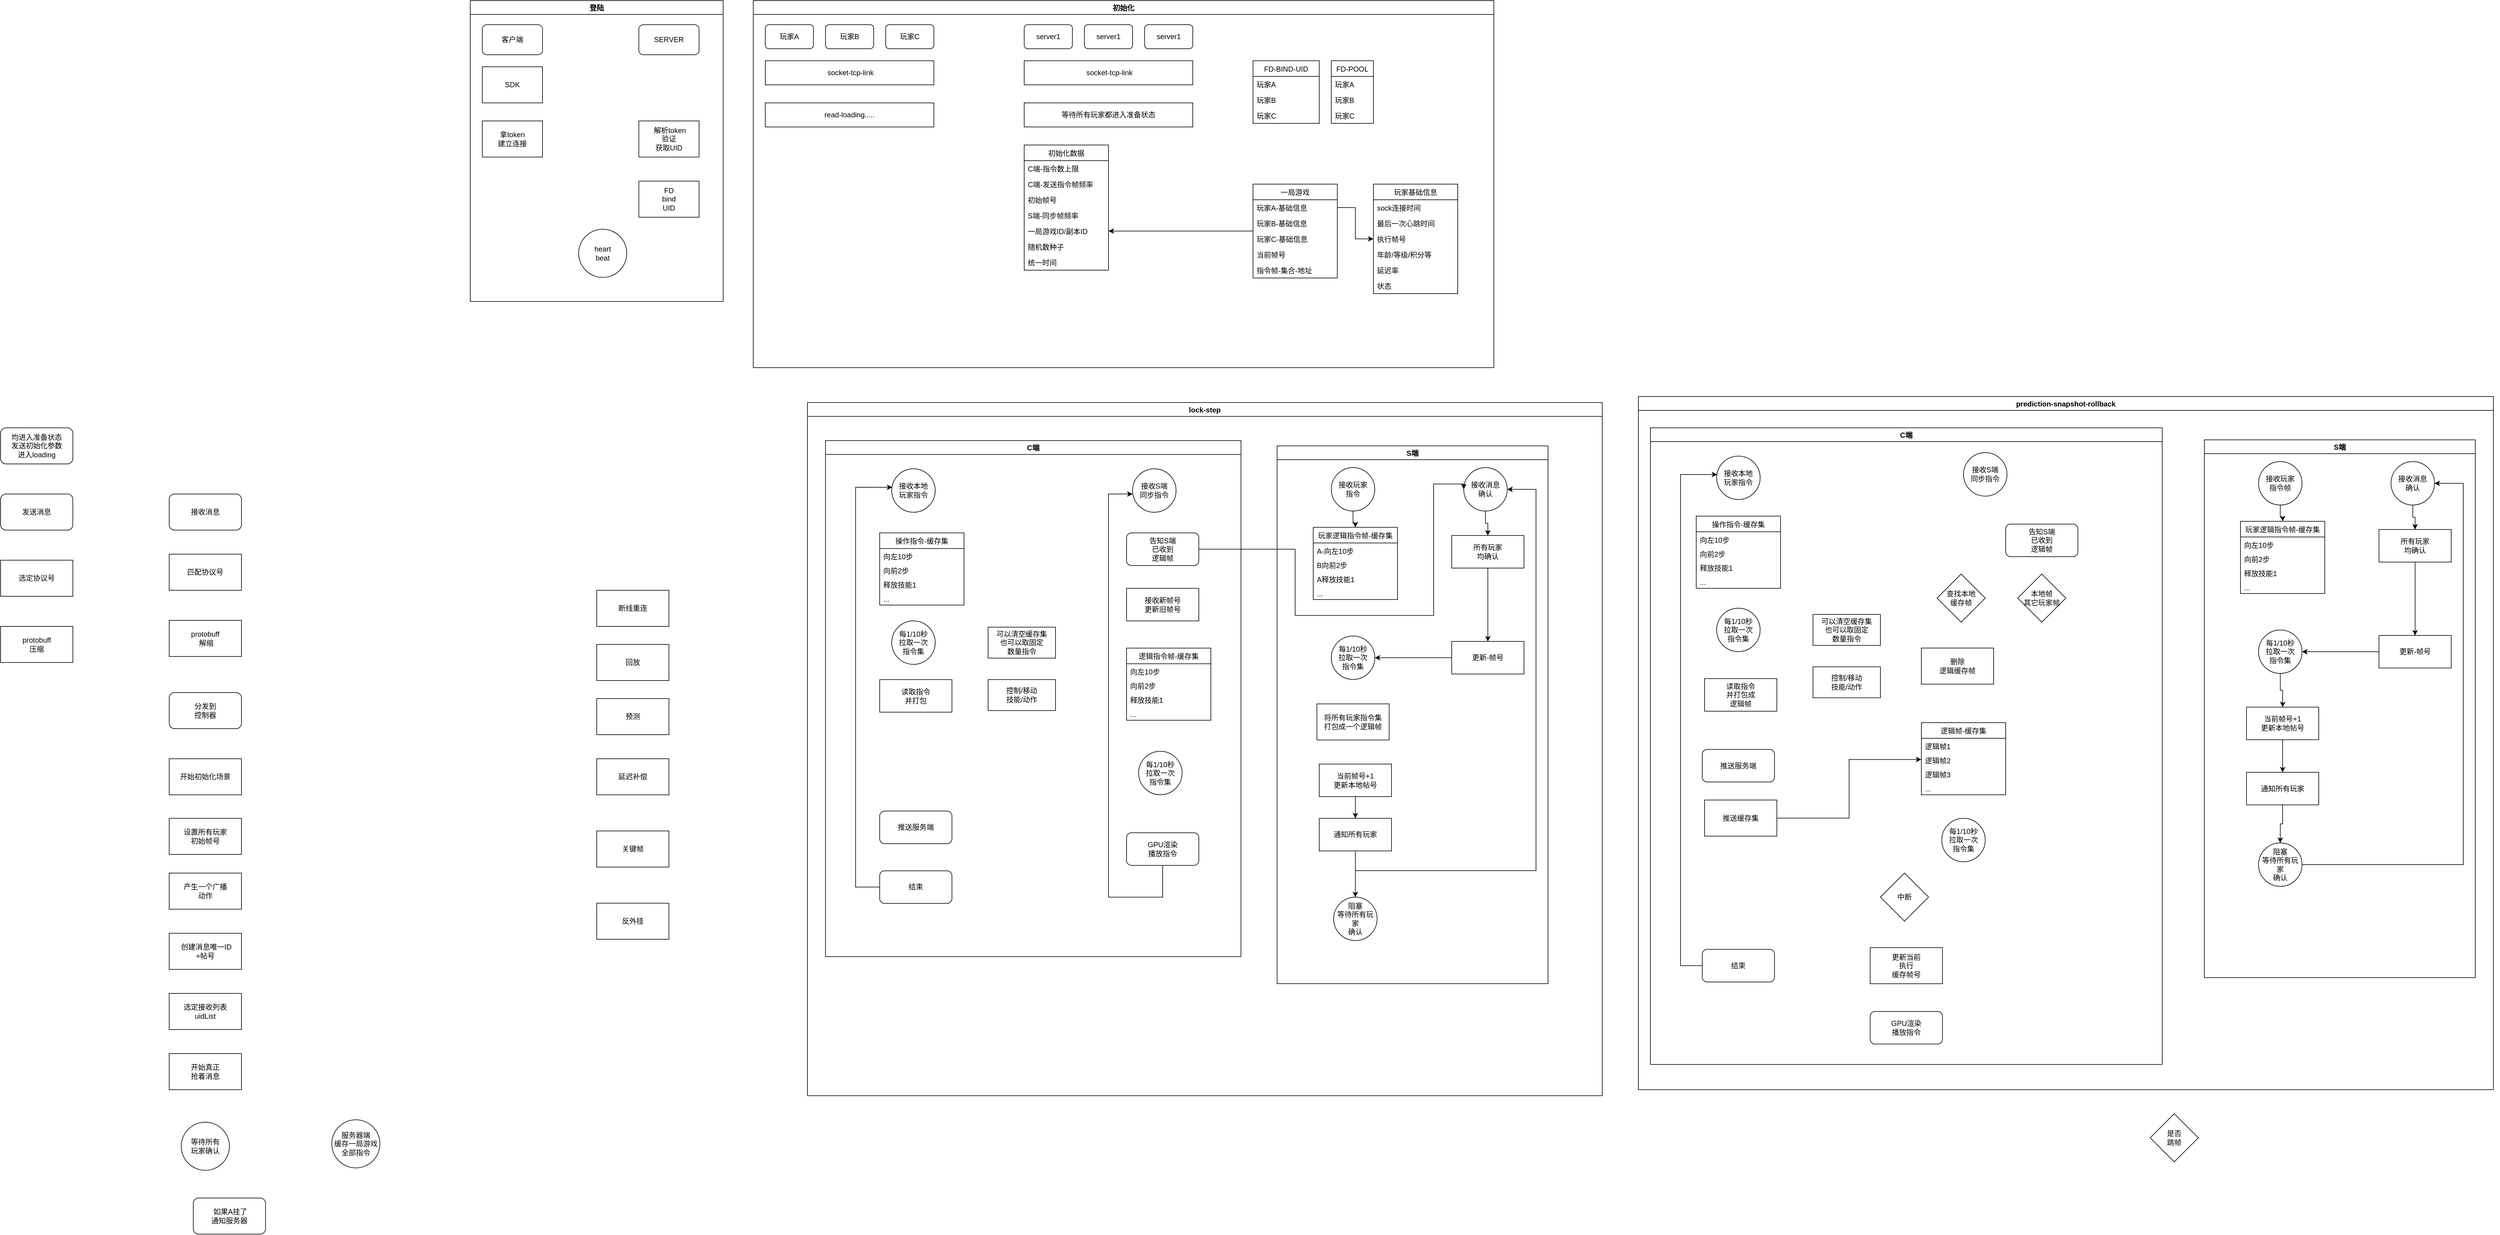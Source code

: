 <mxfile version="14.5.3" type="github">
  <diagram id="cTCjcHN-rwVxs7hEuexl" name="Page-1">
    <mxGraphModel dx="1426" dy="1873" grid="1" gridSize="10" guides="1" tooltips="1" connect="1" arrows="1" fold="1" page="1" pageScale="1" pageWidth="827" pageHeight="1169" math="0" shadow="0">
      <root>
        <mxCell id="0" />
        <mxCell id="1" parent="0" />
        <mxCell id="lB1xqUMFaD_04WnO8Ldx-7" value="发送消息" style="rounded=1;whiteSpace=wrap;html=1;" parent="1" vertex="1">
          <mxGeometry x="220" y="630" width="120" height="60" as="geometry" />
        </mxCell>
        <mxCell id="lB1xqUMFaD_04WnO8Ldx-8" value="选定协议号" style="rounded=0;whiteSpace=wrap;html=1;" parent="1" vertex="1">
          <mxGeometry x="220" y="740" width="120" height="60" as="geometry" />
        </mxCell>
        <mxCell id="lB1xqUMFaD_04WnO8Ldx-9" value="protobuff&lt;br&gt;压缩" style="rounded=0;whiteSpace=wrap;html=1;" parent="1" vertex="1">
          <mxGeometry x="220" y="850" width="120" height="60" as="geometry" />
        </mxCell>
        <mxCell id="lB1xqUMFaD_04WnO8Ldx-10" value="接收消息" style="rounded=1;whiteSpace=wrap;html=1;" parent="1" vertex="1">
          <mxGeometry x="500" y="630" width="120" height="60" as="geometry" />
        </mxCell>
        <mxCell id="lB1xqUMFaD_04WnO8Ldx-11" value="匹配协议号" style="rounded=0;whiteSpace=wrap;html=1;" parent="1" vertex="1">
          <mxGeometry x="500" y="730" width="120" height="60" as="geometry" />
        </mxCell>
        <mxCell id="lB1xqUMFaD_04WnO8Ldx-12" value="protobuff&lt;br&gt;&amp;nbsp;解缩" style="rounded=0;whiteSpace=wrap;html=1;" parent="1" vertex="1">
          <mxGeometry x="500" y="840" width="120" height="60" as="geometry" />
        </mxCell>
        <mxCell id="lB1xqUMFaD_04WnO8Ldx-13" value="分发到&lt;br&gt;控制器" style="rounded=1;whiteSpace=wrap;html=1;" parent="1" vertex="1">
          <mxGeometry x="500" y="960" width="120" height="60" as="geometry" />
        </mxCell>
        <mxCell id="lB1xqUMFaD_04WnO8Ldx-14" value="产生一个广播&lt;br&gt;动作" style="rounded=0;whiteSpace=wrap;html=1;" parent="1" vertex="1">
          <mxGeometry x="500" y="1260" width="120" height="60" as="geometry" />
        </mxCell>
        <mxCell id="lB1xqUMFaD_04WnO8Ldx-15" value="选定接收列表&lt;br&gt;uidList" style="rounded=0;whiteSpace=wrap;html=1;" parent="1" vertex="1">
          <mxGeometry x="500" y="1460" width="120" height="60" as="geometry" />
        </mxCell>
        <mxCell id="lB1xqUMFaD_04WnO8Ldx-16" value="&amp;nbsp;创建消息唯一ID&lt;br&gt;+帖号" style="rounded=0;whiteSpace=wrap;html=1;" parent="1" vertex="1">
          <mxGeometry x="500" y="1360" width="120" height="60" as="geometry" />
        </mxCell>
        <mxCell id="lB1xqUMFaD_04WnO8Ldx-17" value="断线重连" style="rounded=0;whiteSpace=wrap;html=1;" parent="1" vertex="1">
          <mxGeometry x="1210" y="790" width="120" height="60" as="geometry" />
        </mxCell>
        <mxCell id="lB1xqUMFaD_04WnO8Ldx-18" value="回放" style="rounded=0;whiteSpace=wrap;html=1;" parent="1" vertex="1">
          <mxGeometry x="1210" y="880" width="120" height="60" as="geometry" />
        </mxCell>
        <mxCell id="lB1xqUMFaD_04WnO8Ldx-19" value="预测" style="rounded=0;whiteSpace=wrap;html=1;" parent="1" vertex="1">
          <mxGeometry x="1210" y="970" width="120" height="60" as="geometry" />
        </mxCell>
        <mxCell id="lB1xqUMFaD_04WnO8Ldx-23" value="均进入准备状态&lt;br&gt;发送初始化参数&lt;br&gt;进入loading" style="rounded=1;whiteSpace=wrap;html=1;" parent="1" vertex="1">
          <mxGeometry x="220" y="520" width="120" height="60" as="geometry" />
        </mxCell>
        <mxCell id="lB1xqUMFaD_04WnO8Ldx-24" value="开始初始化场景" style="rounded=0;whiteSpace=wrap;html=1;" parent="1" vertex="1">
          <mxGeometry x="500" y="1070" width="120" height="60" as="geometry" />
        </mxCell>
        <mxCell id="lB1xqUMFaD_04WnO8Ldx-25" value="设置所有玩家&lt;br&gt;初始帧号" style="rounded=0;whiteSpace=wrap;html=1;" parent="1" vertex="1">
          <mxGeometry x="500" y="1169" width="120" height="60" as="geometry" />
        </mxCell>
        <mxCell id="lB1xqUMFaD_04WnO8Ldx-26" value="等待所有&lt;br&gt;玩家确认" style="ellipse;whiteSpace=wrap;html=1;aspect=fixed;" parent="1" vertex="1">
          <mxGeometry x="520" y="1674" width="80" height="80" as="geometry" />
        </mxCell>
        <mxCell id="lB1xqUMFaD_04WnO8Ldx-27" value="开始真正&lt;br&gt;抢着消息" style="rounded=0;whiteSpace=wrap;html=1;" parent="1" vertex="1">
          <mxGeometry x="500" y="1560" width="120" height="60" as="geometry" />
        </mxCell>
        <mxCell id="lB1xqUMFaD_04WnO8Ldx-30" value="延迟补偿" style="rounded=0;whiteSpace=wrap;html=1;" parent="1" vertex="1">
          <mxGeometry x="1210" y="1070" width="120" height="60" as="geometry" />
        </mxCell>
        <mxCell id="lB1xqUMFaD_04WnO8Ldx-40" value="&amp;nbsp;如果A挂了&lt;br&gt;通知服务器" style="rounded=1;whiteSpace=wrap;html=1;" parent="1" vertex="1">
          <mxGeometry x="540" y="1800" width="120" height="60" as="geometry" />
        </mxCell>
        <mxCell id="lB1xqUMFaD_04WnO8Ldx-41" value="服务器端&lt;br&gt;缓存一局游戏&lt;br&gt;全部指令" style="ellipse;whiteSpace=wrap;html=1;aspect=fixed;" parent="1" vertex="1">
          <mxGeometry x="770" y="1670" width="80" height="80" as="geometry" />
        </mxCell>
        <mxCell id="lB1xqUMFaD_04WnO8Ldx-42" value="关键帧" style="rounded=0;whiteSpace=wrap;html=1;" parent="1" vertex="1">
          <mxGeometry x="1210" y="1190" width="120" height="60" as="geometry" />
        </mxCell>
        <mxCell id="lB1xqUMFaD_04WnO8Ldx-43" value="反外挂" style="rounded=0;whiteSpace=wrap;html=1;" parent="1" vertex="1">
          <mxGeometry x="1210" y="1310" width="120" height="60" as="geometry" />
        </mxCell>
        <mxCell id="lB1xqUMFaD_04WnO8Ldx-98" value="初始化" style="swimlane;" parent="1" vertex="1">
          <mxGeometry x="1470" y="-190" width="1230" height="610" as="geometry" />
        </mxCell>
        <mxCell id="lB1xqUMFaD_04WnO8Ldx-79" value="玩家A" style="rounded=1;whiteSpace=wrap;html=1;" parent="lB1xqUMFaD_04WnO8Ldx-98" vertex="1">
          <mxGeometry x="20" y="40" width="80" height="40" as="geometry" />
        </mxCell>
        <mxCell id="lB1xqUMFaD_04WnO8Ldx-82" value="&amp;nbsp;socket-tcp-link" style="rounded=0;whiteSpace=wrap;html=1;" parent="lB1xqUMFaD_04WnO8Ldx-98" vertex="1">
          <mxGeometry x="20" y="100" width="280" height="40" as="geometry" />
        </mxCell>
        <mxCell id="lB1xqUMFaD_04WnO8Ldx-83" value="read-loading....." style="rounded=0;whiteSpace=wrap;html=1;" parent="lB1xqUMFaD_04WnO8Ldx-98" vertex="1">
          <mxGeometry x="20" y="170" width="280" height="40" as="geometry" />
        </mxCell>
        <mxCell id="lB1xqUMFaD_04WnO8Ldx-87" value="FD-POOL" style="swimlane;fontStyle=0;childLayout=stackLayout;horizontal=1;startSize=26;fillColor=none;horizontalStack=0;resizeParent=1;resizeParentMax=0;resizeLast=0;collapsible=1;marginBottom=0;" parent="lB1xqUMFaD_04WnO8Ldx-98" vertex="1">
          <mxGeometry x="960" y="100" width="70" height="104" as="geometry" />
        </mxCell>
        <mxCell id="lB1xqUMFaD_04WnO8Ldx-88" value="玩家A" style="text;strokeColor=none;fillColor=none;align=left;verticalAlign=top;spacingLeft=4;spacingRight=4;overflow=hidden;rotatable=0;points=[[0,0.5],[1,0.5]];portConstraint=eastwest;" parent="lB1xqUMFaD_04WnO8Ldx-87" vertex="1">
          <mxGeometry y="26" width="70" height="26" as="geometry" />
        </mxCell>
        <mxCell id="lB1xqUMFaD_04WnO8Ldx-89" value="玩家B" style="text;strokeColor=none;fillColor=none;align=left;verticalAlign=top;spacingLeft=4;spacingRight=4;overflow=hidden;rotatable=0;points=[[0,0.5],[1,0.5]];portConstraint=eastwest;" parent="lB1xqUMFaD_04WnO8Ldx-87" vertex="1">
          <mxGeometry y="52" width="70" height="26" as="geometry" />
        </mxCell>
        <mxCell id="lB1xqUMFaD_04WnO8Ldx-90" value="玩家C" style="text;strokeColor=none;fillColor=none;align=left;verticalAlign=top;spacingLeft=4;spacingRight=4;overflow=hidden;rotatable=0;points=[[0,0.5],[1,0.5]];portConstraint=eastwest;" parent="lB1xqUMFaD_04WnO8Ldx-87" vertex="1">
          <mxGeometry y="78" width="70" height="26" as="geometry" />
        </mxCell>
        <mxCell id="lB1xqUMFaD_04WnO8Ldx-92" value="初始化数据" style="swimlane;fontStyle=0;childLayout=stackLayout;horizontal=1;startSize=26;fillColor=none;horizontalStack=0;resizeParent=1;resizeParentMax=0;resizeLast=0;collapsible=1;marginBottom=0;" parent="lB1xqUMFaD_04WnO8Ldx-98" vertex="1">
          <mxGeometry x="450" y="240" width="140" height="208" as="geometry" />
        </mxCell>
        <mxCell id="lB1xqUMFaD_04WnO8Ldx-93" value="C端-指令数上限" style="text;strokeColor=none;fillColor=none;align=left;verticalAlign=top;spacingLeft=4;spacingRight=4;overflow=hidden;rotatable=0;points=[[0,0.5],[1,0.5]];portConstraint=eastwest;" parent="lB1xqUMFaD_04WnO8Ldx-92" vertex="1">
          <mxGeometry y="26" width="140" height="26" as="geometry" />
        </mxCell>
        <mxCell id="lB1xqUMFaD_04WnO8Ldx-94" value="C端-发送指令帧频率" style="text;strokeColor=none;fillColor=none;align=left;verticalAlign=top;spacingLeft=4;spacingRight=4;overflow=hidden;rotatable=0;points=[[0,0.5],[1,0.5]];portConstraint=eastwest;" parent="lB1xqUMFaD_04WnO8Ldx-92" vertex="1">
          <mxGeometry y="52" width="140" height="26" as="geometry" />
        </mxCell>
        <mxCell id="lB1xqUMFaD_04WnO8Ldx-95" value="初始帧号" style="text;strokeColor=none;fillColor=none;align=left;verticalAlign=top;spacingLeft=4;spacingRight=4;overflow=hidden;rotatable=0;points=[[0,0.5],[1,0.5]];portConstraint=eastwest;" parent="lB1xqUMFaD_04WnO8Ldx-92" vertex="1">
          <mxGeometry y="78" width="140" height="26" as="geometry" />
        </mxCell>
        <mxCell id="lB1xqUMFaD_04WnO8Ldx-97" value="S端-同步帧频率" style="text;strokeColor=none;fillColor=none;align=left;verticalAlign=top;spacingLeft=4;spacingRight=4;overflow=hidden;rotatable=0;points=[[0,0.5],[1,0.5]];portConstraint=eastwest;" parent="lB1xqUMFaD_04WnO8Ldx-92" vertex="1">
          <mxGeometry y="104" width="140" height="26" as="geometry" />
        </mxCell>
        <mxCell id="lB1xqUMFaD_04WnO8Ldx-129" value="一局游戏ID/副本ID" style="text;strokeColor=none;fillColor=none;align=left;verticalAlign=top;spacingLeft=4;spacingRight=4;overflow=hidden;rotatable=0;points=[[0,0.5],[1,0.5]];portConstraint=eastwest;" parent="lB1xqUMFaD_04WnO8Ldx-92" vertex="1">
          <mxGeometry y="130" width="140" height="26" as="geometry" />
        </mxCell>
        <mxCell id="lB1xqUMFaD_04WnO8Ldx-153" value="随机数种子" style="text;strokeColor=none;fillColor=none;align=left;verticalAlign=top;spacingLeft=4;spacingRight=4;overflow=hidden;rotatable=0;points=[[0,0.5],[1,0.5]];portConstraint=eastwest;" parent="lB1xqUMFaD_04WnO8Ldx-92" vertex="1">
          <mxGeometry y="156" width="140" height="26" as="geometry" />
        </mxCell>
        <mxCell id="lB1xqUMFaD_04WnO8Ldx-154" value="统一时间" style="text;strokeColor=none;fillColor=none;align=left;verticalAlign=top;spacingLeft=4;spacingRight=4;overflow=hidden;rotatable=0;points=[[0,0.5],[1,0.5]];portConstraint=eastwest;" parent="lB1xqUMFaD_04WnO8Ldx-92" vertex="1">
          <mxGeometry y="182" width="140" height="26" as="geometry" />
        </mxCell>
        <mxCell id="lB1xqUMFaD_04WnO8Ldx-96" value="等待所有玩家都进入准备状态" style="rounded=0;whiteSpace=wrap;html=1;" parent="lB1xqUMFaD_04WnO8Ldx-98" vertex="1">
          <mxGeometry x="450" y="170" width="280" height="40" as="geometry" />
        </mxCell>
        <mxCell id="lB1xqUMFaD_04WnO8Ldx-99" value="玩家B" style="rounded=1;whiteSpace=wrap;html=1;" parent="lB1xqUMFaD_04WnO8Ldx-98" vertex="1">
          <mxGeometry x="120" y="40" width="80" height="40" as="geometry" />
        </mxCell>
        <mxCell id="lB1xqUMFaD_04WnO8Ldx-100" value="玩家C" style="rounded=1;whiteSpace=wrap;html=1;" parent="lB1xqUMFaD_04WnO8Ldx-98" vertex="1">
          <mxGeometry x="220" y="40" width="80" height="40" as="geometry" />
        </mxCell>
        <mxCell id="lB1xqUMFaD_04WnO8Ldx-101" value="server1" style="rounded=1;whiteSpace=wrap;html=1;" parent="lB1xqUMFaD_04WnO8Ldx-98" vertex="1">
          <mxGeometry x="450" y="40" width="80" height="40" as="geometry" />
        </mxCell>
        <mxCell id="lB1xqUMFaD_04WnO8Ldx-102" value="&amp;nbsp;socket-tcp-link" style="rounded=0;whiteSpace=wrap;html=1;" parent="lB1xqUMFaD_04WnO8Ldx-98" vertex="1">
          <mxGeometry x="450" y="100" width="280" height="40" as="geometry" />
        </mxCell>
        <mxCell id="lB1xqUMFaD_04WnO8Ldx-103" value="server1" style="rounded=1;whiteSpace=wrap;html=1;" parent="lB1xqUMFaD_04WnO8Ldx-98" vertex="1">
          <mxGeometry x="550" y="40" width="80" height="40" as="geometry" />
        </mxCell>
        <mxCell id="lB1xqUMFaD_04WnO8Ldx-104" value="server1" style="rounded=1;whiteSpace=wrap;html=1;" parent="lB1xqUMFaD_04WnO8Ldx-98" vertex="1">
          <mxGeometry x="650" y="40" width="80" height="40" as="geometry" />
        </mxCell>
        <mxCell id="lB1xqUMFaD_04WnO8Ldx-136" style="edgeStyle=orthogonalEdgeStyle;rounded=0;orthogonalLoop=1;jettySize=auto;html=1;entryX=1;entryY=0.5;entryDx=0;entryDy=0;" parent="lB1xqUMFaD_04WnO8Ldx-98" source="lB1xqUMFaD_04WnO8Ldx-130" target="lB1xqUMFaD_04WnO8Ldx-129" edge="1">
          <mxGeometry relative="1" as="geometry" />
        </mxCell>
        <mxCell id="lB1xqUMFaD_04WnO8Ldx-130" value="一局游戏" style="swimlane;fontStyle=0;childLayout=stackLayout;horizontal=1;startSize=26;fillColor=none;horizontalStack=0;resizeParent=1;resizeParentMax=0;resizeLast=0;collapsible=1;marginBottom=0;" parent="lB1xqUMFaD_04WnO8Ldx-98" vertex="1">
          <mxGeometry x="830" y="305" width="140" height="156" as="geometry" />
        </mxCell>
        <mxCell id="lB1xqUMFaD_04WnO8Ldx-131" value="玩家A-基础信息" style="text;strokeColor=none;fillColor=none;align=left;verticalAlign=top;spacingLeft=4;spacingRight=4;overflow=hidden;rotatable=0;points=[[0,0.5],[1,0.5]];portConstraint=eastwest;" parent="lB1xqUMFaD_04WnO8Ldx-130" vertex="1">
          <mxGeometry y="26" width="140" height="26" as="geometry" />
        </mxCell>
        <mxCell id="lB1xqUMFaD_04WnO8Ldx-134" value="玩家B-基础信息" style="text;strokeColor=none;fillColor=none;align=left;verticalAlign=top;spacingLeft=4;spacingRight=4;overflow=hidden;rotatable=0;points=[[0,0.5],[1,0.5]];portConstraint=eastwest;" parent="lB1xqUMFaD_04WnO8Ldx-130" vertex="1">
          <mxGeometry y="52" width="140" height="26" as="geometry" />
        </mxCell>
        <mxCell id="lB1xqUMFaD_04WnO8Ldx-135" value="玩家C-基础信息" style="text;strokeColor=none;fillColor=none;align=left;verticalAlign=top;spacingLeft=4;spacingRight=4;overflow=hidden;rotatable=0;points=[[0,0.5],[1,0.5]];portConstraint=eastwest;" parent="lB1xqUMFaD_04WnO8Ldx-130" vertex="1">
          <mxGeometry y="78" width="140" height="26" as="geometry" />
        </mxCell>
        <mxCell id="lB1xqUMFaD_04WnO8Ldx-138" value="当前帧号" style="text;strokeColor=none;fillColor=none;align=left;verticalAlign=top;spacingLeft=4;spacingRight=4;overflow=hidden;rotatable=0;points=[[0,0.5],[1,0.5]];portConstraint=eastwest;" parent="lB1xqUMFaD_04WnO8Ldx-130" vertex="1">
          <mxGeometry y="104" width="140" height="26" as="geometry" />
        </mxCell>
        <mxCell id="lB1xqUMFaD_04WnO8Ldx-139" value="指令帧-集合-地址" style="text;strokeColor=none;fillColor=none;align=left;verticalAlign=top;spacingLeft=4;spacingRight=4;overflow=hidden;rotatable=0;points=[[0,0.5],[1,0.5]];portConstraint=eastwest;" parent="lB1xqUMFaD_04WnO8Ldx-130" vertex="1">
          <mxGeometry y="130" width="140" height="26" as="geometry" />
        </mxCell>
        <mxCell id="lB1xqUMFaD_04WnO8Ldx-141" value="FD-BIND-UID" style="swimlane;fontStyle=0;childLayout=stackLayout;horizontal=1;startSize=26;fillColor=none;horizontalStack=0;resizeParent=1;resizeParentMax=0;resizeLast=0;collapsible=1;marginBottom=0;" parent="lB1xqUMFaD_04WnO8Ldx-98" vertex="1">
          <mxGeometry x="830" y="100" width="110" height="104" as="geometry" />
        </mxCell>
        <mxCell id="lB1xqUMFaD_04WnO8Ldx-142" value="玩家A" style="text;strokeColor=none;fillColor=none;align=left;verticalAlign=top;spacingLeft=4;spacingRight=4;overflow=hidden;rotatable=0;points=[[0,0.5],[1,0.5]];portConstraint=eastwest;" parent="lB1xqUMFaD_04WnO8Ldx-141" vertex="1">
          <mxGeometry y="26" width="110" height="26" as="geometry" />
        </mxCell>
        <mxCell id="lB1xqUMFaD_04WnO8Ldx-143" value="玩家B" style="text;strokeColor=none;fillColor=none;align=left;verticalAlign=top;spacingLeft=4;spacingRight=4;overflow=hidden;rotatable=0;points=[[0,0.5],[1,0.5]];portConstraint=eastwest;" parent="lB1xqUMFaD_04WnO8Ldx-141" vertex="1">
          <mxGeometry y="52" width="110" height="26" as="geometry" />
        </mxCell>
        <mxCell id="lB1xqUMFaD_04WnO8Ldx-144" value="玩家C" style="text;strokeColor=none;fillColor=none;align=left;verticalAlign=top;spacingLeft=4;spacingRight=4;overflow=hidden;rotatable=0;points=[[0,0.5],[1,0.5]];portConstraint=eastwest;" parent="lB1xqUMFaD_04WnO8Ldx-141" vertex="1">
          <mxGeometry y="78" width="110" height="26" as="geometry" />
        </mxCell>
        <mxCell id="lB1xqUMFaD_04WnO8Ldx-145" value="玩家基础信息" style="swimlane;fontStyle=0;childLayout=stackLayout;horizontal=1;startSize=26;fillColor=none;horizontalStack=0;resizeParent=1;resizeParentMax=0;resizeLast=0;collapsible=1;marginBottom=0;" parent="lB1xqUMFaD_04WnO8Ldx-98" vertex="1">
          <mxGeometry x="1030" y="305" width="140" height="182" as="geometry" />
        </mxCell>
        <mxCell id="lB1xqUMFaD_04WnO8Ldx-146" value="sock连接时间" style="text;strokeColor=none;fillColor=none;align=left;verticalAlign=top;spacingLeft=4;spacingRight=4;overflow=hidden;rotatable=0;points=[[0,0.5],[1,0.5]];portConstraint=eastwest;" parent="lB1xqUMFaD_04WnO8Ldx-145" vertex="1">
          <mxGeometry y="26" width="140" height="26" as="geometry" />
        </mxCell>
        <mxCell id="lB1xqUMFaD_04WnO8Ldx-147" value="最后一次心跳时间" style="text;strokeColor=none;fillColor=none;align=left;verticalAlign=top;spacingLeft=4;spacingRight=4;overflow=hidden;rotatable=0;points=[[0,0.5],[1,0.5]];portConstraint=eastwest;" parent="lB1xqUMFaD_04WnO8Ldx-145" vertex="1">
          <mxGeometry y="52" width="140" height="26" as="geometry" />
        </mxCell>
        <mxCell id="lB1xqUMFaD_04WnO8Ldx-148" value="执行帧号" style="text;strokeColor=none;fillColor=none;align=left;verticalAlign=top;spacingLeft=4;spacingRight=4;overflow=hidden;rotatable=0;points=[[0,0.5],[1,0.5]];portConstraint=eastwest;" parent="lB1xqUMFaD_04WnO8Ldx-145" vertex="1">
          <mxGeometry y="78" width="140" height="26" as="geometry" />
        </mxCell>
        <mxCell id="lB1xqUMFaD_04WnO8Ldx-150" value="年龄/等级/积分等" style="text;strokeColor=none;fillColor=none;align=left;verticalAlign=top;spacingLeft=4;spacingRight=4;overflow=hidden;rotatable=0;points=[[0,0.5],[1,0.5]];portConstraint=eastwest;" parent="lB1xqUMFaD_04WnO8Ldx-145" vertex="1">
          <mxGeometry y="104" width="140" height="26" as="geometry" />
        </mxCell>
        <mxCell id="lB1xqUMFaD_04WnO8Ldx-151" value="延迟率" style="text;strokeColor=none;fillColor=none;align=left;verticalAlign=top;spacingLeft=4;spacingRight=4;overflow=hidden;rotatable=0;points=[[0,0.5],[1,0.5]];portConstraint=eastwest;" parent="lB1xqUMFaD_04WnO8Ldx-145" vertex="1">
          <mxGeometry y="130" width="140" height="26" as="geometry" />
        </mxCell>
        <mxCell id="lB1xqUMFaD_04WnO8Ldx-152" value="状态" style="text;strokeColor=none;fillColor=none;align=left;verticalAlign=top;spacingLeft=4;spacingRight=4;overflow=hidden;rotatable=0;points=[[0,0.5],[1,0.5]];portConstraint=eastwest;" parent="lB1xqUMFaD_04WnO8Ldx-145" vertex="1">
          <mxGeometry y="156" width="140" height="26" as="geometry" />
        </mxCell>
        <mxCell id="lB1xqUMFaD_04WnO8Ldx-149" style="edgeStyle=orthogonalEdgeStyle;rounded=0;orthogonalLoop=1;jettySize=auto;html=1;" parent="lB1xqUMFaD_04WnO8Ldx-98" source="lB1xqUMFaD_04WnO8Ldx-131" target="lB1xqUMFaD_04WnO8Ldx-145" edge="1">
          <mxGeometry relative="1" as="geometry" />
        </mxCell>
        <mxCell id="4TKYKufiDU9-YVt1ajdF-1" value="登陆" style="swimlane;" parent="1" vertex="1">
          <mxGeometry x="1000" y="-190" width="420" height="500" as="geometry" />
        </mxCell>
        <mxCell id="lB1xqUMFaD_04WnO8Ldx-1" value="客户端" style="rounded=1;whiteSpace=wrap;html=1;" parent="4TKYKufiDU9-YVt1ajdF-1" vertex="1">
          <mxGeometry x="20" y="40" width="100" height="50" as="geometry" />
        </mxCell>
        <mxCell id="4TKYKufiDU9-YVt1ajdF-2" value="SDK" style="rounded=0;whiteSpace=wrap;html=1;" parent="4TKYKufiDU9-YVt1ajdF-1" vertex="1">
          <mxGeometry x="20" y="110" width="100" height="60" as="geometry" />
        </mxCell>
        <mxCell id="4TKYKufiDU9-YVt1ajdF-3" value="拿token&lt;br&gt;建立连接" style="rounded=0;whiteSpace=wrap;html=1;" parent="4TKYKufiDU9-YVt1ajdF-1" vertex="1">
          <mxGeometry x="20" y="200" width="100" height="60" as="geometry" />
        </mxCell>
        <mxCell id="4TKYKufiDU9-YVt1ajdF-4" value="SERVER" style="rounded=1;whiteSpace=wrap;html=1;" parent="4TKYKufiDU9-YVt1ajdF-1" vertex="1">
          <mxGeometry x="280" y="40" width="100" height="50" as="geometry" />
        </mxCell>
        <mxCell id="4TKYKufiDU9-YVt1ajdF-5" value="&amp;nbsp;解析token&lt;br&gt;验证&lt;br&gt;获取UID" style="rounded=0;whiteSpace=wrap;html=1;" parent="4TKYKufiDU9-YVt1ajdF-1" vertex="1">
          <mxGeometry x="280" y="200" width="100" height="60" as="geometry" />
        </mxCell>
        <mxCell id="lB1xqUMFaD_04WnO8Ldx-5" value="FD&lt;br&gt;bind&lt;br&gt;UID" style="rounded=0;whiteSpace=wrap;html=1;" parent="4TKYKufiDU9-YVt1ajdF-1" vertex="1">
          <mxGeometry x="280" y="300" width="100" height="60" as="geometry" />
        </mxCell>
        <mxCell id="lB1xqUMFaD_04WnO8Ldx-6" value="heart&lt;br&gt;beat" style="ellipse;whiteSpace=wrap;html=1;aspect=fixed;" parent="4TKYKufiDU9-YVt1ajdF-1" vertex="1">
          <mxGeometry x="180" y="380" width="80" height="80" as="geometry" />
        </mxCell>
        <mxCell id="4TKYKufiDU9-YVt1ajdF-76" value="" style="group" parent="1" vertex="1" connectable="0">
          <mxGeometry x="1560" y="478" width="1320" height="1152" as="geometry" />
        </mxCell>
        <mxCell id="lB1xqUMFaD_04WnO8Ldx-127" value="S端" style="swimlane;" parent="4TKYKufiDU9-YVt1ajdF-76" vertex="1">
          <mxGeometry x="780" y="71.997" width="450" height="893.793" as="geometry" />
        </mxCell>
        <mxCell id="4TKYKufiDU9-YVt1ajdF-15" style="edgeStyle=orthogonalEdgeStyle;rounded=0;orthogonalLoop=1;jettySize=auto;html=1;entryX=0.5;entryY=0;entryDx=0;entryDy=0;" parent="lB1xqUMFaD_04WnO8Ldx-127" source="lB1xqUMFaD_04WnO8Ldx-128" target="4TKYKufiDU9-YVt1ajdF-11" edge="1">
          <mxGeometry relative="1" as="geometry" />
        </mxCell>
        <mxCell id="lB1xqUMFaD_04WnO8Ldx-128" value="&lt;span&gt;接收消息&lt;br&gt;确认&lt;br&gt;&lt;/span&gt;" style="ellipse;whiteSpace=wrap;html=1;aspect=fixed;" parent="lB1xqUMFaD_04WnO8Ldx-127" vertex="1">
          <mxGeometry x="310" y="36.113" width="72.226" height="72.226" as="geometry" />
        </mxCell>
        <mxCell id="lB1xqUMFaD_04WnO8Ldx-74" value="每1/10秒&lt;br&gt;拉取一次&lt;br&gt;指令集" style="ellipse;whiteSpace=wrap;html=1;aspect=fixed;" parent="lB1xqUMFaD_04WnO8Ldx-127" vertex="1">
          <mxGeometry x="90" y="315.987" width="72.226" height="72.226" as="geometry" />
        </mxCell>
        <mxCell id="4TKYKufiDU9-YVt1ajdF-14" style="edgeStyle=orthogonalEdgeStyle;rounded=0;orthogonalLoop=1;jettySize=auto;html=1;entryX=0.5;entryY=0;entryDx=0;entryDy=0;" parent="lB1xqUMFaD_04WnO8Ldx-127" source="lB1xqUMFaD_04WnO8Ldx-75" target="lB1xqUMFaD_04WnO8Ldx-76" edge="1">
          <mxGeometry relative="1" as="geometry" />
        </mxCell>
        <mxCell id="lB1xqUMFaD_04WnO8Ldx-75" value="通知所有玩家" style="rounded=0;whiteSpace=wrap;html=1;" parent="lB1xqUMFaD_04WnO8Ldx-127" vertex="1">
          <mxGeometry x="70" y="619.007" width="120" height="54.169" as="geometry" />
        </mxCell>
        <mxCell id="4TKYKufiDU9-YVt1ajdF-10" style="edgeStyle=orthogonalEdgeStyle;rounded=0;orthogonalLoop=1;jettySize=auto;html=1;entryX=1;entryY=0.5;entryDx=0;entryDy=0;" parent="lB1xqUMFaD_04WnO8Ldx-127" source="lB1xqUMFaD_04WnO8Ldx-76" target="lB1xqUMFaD_04WnO8Ldx-128" edge="1">
          <mxGeometry relative="1" as="geometry">
            <mxPoint x="400" y="72.226" as="targetPoint" />
            <Array as="points">
              <mxPoint x="430" y="706.006" />
              <mxPoint x="430" y="72.226" />
            </Array>
          </mxGeometry>
        </mxCell>
        <mxCell id="lB1xqUMFaD_04WnO8Ldx-76" value="阻塞&lt;br&gt;等待所有玩家&lt;br&gt;确认" style="ellipse;whiteSpace=wrap;html=1;aspect=fixed;" parent="lB1xqUMFaD_04WnO8Ldx-127" vertex="1">
          <mxGeometry x="93.89" y="750.003" width="72.226" height="72.226" as="geometry" />
        </mxCell>
        <mxCell id="4TKYKufiDU9-YVt1ajdF-16" style="edgeStyle=orthogonalEdgeStyle;rounded=0;orthogonalLoop=1;jettySize=auto;html=1;" parent="lB1xqUMFaD_04WnO8Ldx-127" source="4TKYKufiDU9-YVt1ajdF-11" target="lB1xqUMFaD_04WnO8Ldx-73" edge="1">
          <mxGeometry relative="1" as="geometry" />
        </mxCell>
        <mxCell id="4TKYKufiDU9-YVt1ajdF-11" value="所有玩家&lt;br&gt;均确认" style="rounded=0;whiteSpace=wrap;html=1;" parent="lB1xqUMFaD_04WnO8Ldx-127" vertex="1">
          <mxGeometry x="290" y="148.966" width="120" height="54.169" as="geometry" />
        </mxCell>
        <mxCell id="4TKYKufiDU9-YVt1ajdF-12" style="edgeStyle=orthogonalEdgeStyle;rounded=0;orthogonalLoop=1;jettySize=auto;html=1;entryX=1;entryY=0.5;entryDx=0;entryDy=0;" parent="lB1xqUMFaD_04WnO8Ldx-127" source="lB1xqUMFaD_04WnO8Ldx-73" target="lB1xqUMFaD_04WnO8Ldx-74" edge="1">
          <mxGeometry relative="1" as="geometry" />
        </mxCell>
        <mxCell id="lB1xqUMFaD_04WnO8Ldx-73" value="更新-帧号" style="rounded=0;whiteSpace=wrap;html=1;" parent="lB1xqUMFaD_04WnO8Ldx-127" vertex="1">
          <mxGeometry x="290" y="325.016" width="120" height="54.169" as="geometry" />
        </mxCell>
        <mxCell id="lB1xqUMFaD_04WnO8Ldx-63" value="玩家逻辑指令帧-缓存集" style="swimlane;fontStyle=0;childLayout=stackLayout;horizontal=1;startSize=26;fillColor=none;horizontalStack=0;resizeParent=1;resizeParentMax=0;resizeLast=0;collapsible=1;marginBottom=0;" parent="lB1xqUMFaD_04WnO8Ldx-127" vertex="1">
          <mxGeometry x="60" y="135.423" width="140" height="119.893" as="geometry" />
        </mxCell>
        <mxCell id="lB1xqUMFaD_04WnO8Ldx-64" value="A-向左10步" style="text;strokeColor=none;fillColor=none;align=left;verticalAlign=top;spacingLeft=4;spacingRight=4;overflow=hidden;rotatable=0;points=[[0,0.5],[1,0.5]];portConstraint=eastwest;" parent="lB1xqUMFaD_04WnO8Ldx-63" vertex="1">
          <mxGeometry y="26" width="140" height="23.473" as="geometry" />
        </mxCell>
        <mxCell id="lB1xqUMFaD_04WnO8Ldx-65" value="B向前2步" style="text;strokeColor=none;fillColor=none;align=left;verticalAlign=top;spacingLeft=4;spacingRight=4;overflow=hidden;rotatable=0;points=[[0,0.5],[1,0.5]];portConstraint=eastwest;" parent="lB1xqUMFaD_04WnO8Ldx-63" vertex="1">
          <mxGeometry y="49.473" width="140" height="23.473" as="geometry" />
        </mxCell>
        <mxCell id="lB1xqUMFaD_04WnO8Ldx-66" value="A释放技能1" style="text;strokeColor=none;fillColor=none;align=left;verticalAlign=top;spacingLeft=4;spacingRight=4;overflow=hidden;rotatable=0;points=[[0,0.5],[1,0.5]];portConstraint=eastwest;" parent="lB1xqUMFaD_04WnO8Ldx-63" vertex="1">
          <mxGeometry y="72.947" width="140" height="23.473" as="geometry" />
        </mxCell>
        <mxCell id="lB1xqUMFaD_04WnO8Ldx-67" value="..." style="text;strokeColor=none;fillColor=none;align=left;verticalAlign=top;spacingLeft=4;spacingRight=4;overflow=hidden;rotatable=0;points=[[0,0.5],[1,0.5]];portConstraint=eastwest;" parent="lB1xqUMFaD_04WnO8Ldx-63" vertex="1">
          <mxGeometry y="96.42" width="140" height="23.473" as="geometry" />
        </mxCell>
        <mxCell id="lB1xqUMFaD_04WnO8Ldx-62" value="&lt;span&gt;接收玩家&lt;/span&gt;&lt;br&gt;&lt;span&gt;指令&lt;/span&gt;" style="ellipse;whiteSpace=wrap;html=1;aspect=fixed;" parent="lB1xqUMFaD_04WnO8Ldx-127" vertex="1">
          <mxGeometry x="90" y="36.113" width="72.226" height="72.226" as="geometry" />
        </mxCell>
        <mxCell id="4TKYKufiDU9-YVt1ajdF-18" style="edgeStyle=orthogonalEdgeStyle;rounded=0;orthogonalLoop=1;jettySize=auto;html=1;entryX=0.5;entryY=0;entryDx=0;entryDy=0;" parent="lB1xqUMFaD_04WnO8Ldx-127" source="lB1xqUMFaD_04WnO8Ldx-62" target="lB1xqUMFaD_04WnO8Ldx-63" edge="1">
          <mxGeometry relative="1" as="geometry" />
        </mxCell>
        <mxCell id="4TKYKufiDU9-YVt1ajdF-90" style="edgeStyle=orthogonalEdgeStyle;rounded=0;orthogonalLoop=1;jettySize=auto;html=1;entryX=0.5;entryY=0;entryDx=0;entryDy=0;" parent="lB1xqUMFaD_04WnO8Ldx-127" source="lB1xqUMFaD_04WnO8Ldx-122" target="lB1xqUMFaD_04WnO8Ldx-75" edge="1">
          <mxGeometry relative="1" as="geometry" />
        </mxCell>
        <mxCell id="lB1xqUMFaD_04WnO8Ldx-122" value="当前帧号+1&lt;br&gt;更新本地帖号" style="rounded=0;whiteSpace=wrap;html=1;" parent="lB1xqUMFaD_04WnO8Ldx-127" vertex="1">
          <mxGeometry x="70" y="528.798" width="120" height="54.169" as="geometry" />
        </mxCell>
        <mxCell id="RgCLrjDy3juvYgGhgx1Q-12" value="将所有玩家指令集&lt;br&gt;打包成一个逻辑帧" style="rounded=0;whiteSpace=wrap;html=1;" vertex="1" parent="lB1xqUMFaD_04WnO8Ldx-127">
          <mxGeometry x="66.11" y="428.803" width="120" height="60" as="geometry" />
        </mxCell>
        <mxCell id="4TKYKufiDU9-YVt1ajdF-75" value="lock-step" style="swimlane;" parent="4TKYKufiDU9-YVt1ajdF-76" vertex="1">
          <mxGeometry width="1320" height="1152" as="geometry" />
        </mxCell>
        <mxCell id="lB1xqUMFaD_04WnO8Ldx-105" value="C端" style="swimlane;" parent="4TKYKufiDU9-YVt1ajdF-75" vertex="1">
          <mxGeometry x="30" y="63.197" width="690" height="857.68" as="geometry" />
        </mxCell>
        <mxCell id="lB1xqUMFaD_04WnO8Ldx-113" value="推送服务端" style="rounded=1;whiteSpace=wrap;html=1;" parent="lB1xqUMFaD_04WnO8Ldx-105" vertex="1">
          <mxGeometry x="90" y="615.724" width="120" height="54.169" as="geometry" />
        </mxCell>
        <mxCell id="lB1xqUMFaD_04WnO8Ldx-120" value="每1/10秒&lt;br&gt;拉取一次&lt;br&gt;指令集" style="ellipse;whiteSpace=wrap;html=1;aspect=fixed;" parent="lB1xqUMFaD_04WnO8Ldx-105" vertex="1">
          <mxGeometry x="520" y="516.414" width="72.226" height="72.226" as="geometry" />
        </mxCell>
        <mxCell id="lB1xqUMFaD_04WnO8Ldx-121" value="GPU渲染&lt;br&gt;播放指令" style="rounded=1;whiteSpace=wrap;html=1;" parent="lB1xqUMFaD_04WnO8Ldx-105" vertex="1">
          <mxGeometry x="500" y="651.837" width="120" height="54.169" as="geometry" />
        </mxCell>
        <mxCell id="lB1xqUMFaD_04WnO8Ldx-112" value="每1/10秒&lt;br&gt;拉取一次&lt;br&gt;指令集" style="ellipse;whiteSpace=wrap;html=1;aspect=fixed;" parent="lB1xqUMFaD_04WnO8Ldx-105" vertex="1">
          <mxGeometry x="110" y="299.737" width="72.226" height="72.226" as="geometry" />
        </mxCell>
        <mxCell id="lB1xqUMFaD_04WnO8Ldx-158" value="读取指令&lt;br&gt;并打包" style="rounded=0;whiteSpace=wrap;html=1;" parent="lB1xqUMFaD_04WnO8Ldx-105" vertex="1">
          <mxGeometry x="90" y="397.241" width="120" height="54.169" as="geometry" />
        </mxCell>
        <mxCell id="lB1xqUMFaD_04WnO8Ldx-115" value="逻辑指令帧-缓存集" style="swimlane;fontStyle=0;childLayout=stackLayout;horizontal=1;startSize=26;fillColor=none;horizontalStack=0;resizeParent=1;resizeParentMax=0;resizeLast=0;collapsible=1;marginBottom=0;" parent="lB1xqUMFaD_04WnO8Ldx-105" vertex="1">
          <mxGeometry x="500" y="344.878" width="140" height="119.893" as="geometry" />
        </mxCell>
        <mxCell id="lB1xqUMFaD_04WnO8Ldx-116" value="向左10步" style="text;strokeColor=none;fillColor=none;align=left;verticalAlign=top;spacingLeft=4;spacingRight=4;overflow=hidden;rotatable=0;points=[[0,0.5],[1,0.5]];portConstraint=eastwest;" parent="lB1xqUMFaD_04WnO8Ldx-115" vertex="1">
          <mxGeometry y="26" width="140" height="23.473" as="geometry" />
        </mxCell>
        <mxCell id="lB1xqUMFaD_04WnO8Ldx-117" value="向前2步" style="text;strokeColor=none;fillColor=none;align=left;verticalAlign=top;spacingLeft=4;spacingRight=4;overflow=hidden;rotatable=0;points=[[0,0.5],[1,0.5]];portConstraint=eastwest;" parent="lB1xqUMFaD_04WnO8Ldx-115" vertex="1">
          <mxGeometry y="49.473" width="140" height="23.473" as="geometry" />
        </mxCell>
        <mxCell id="lB1xqUMFaD_04WnO8Ldx-118" value="释放技能1" style="text;strokeColor=none;fillColor=none;align=left;verticalAlign=top;spacingLeft=4;spacingRight=4;overflow=hidden;rotatable=0;points=[[0,0.5],[1,0.5]];portConstraint=eastwest;" parent="lB1xqUMFaD_04WnO8Ldx-115" vertex="1">
          <mxGeometry y="72.947" width="140" height="23.473" as="geometry" />
        </mxCell>
        <mxCell id="lB1xqUMFaD_04WnO8Ldx-119" value="..." style="text;strokeColor=none;fillColor=none;align=left;verticalAlign=top;spacingLeft=4;spacingRight=4;overflow=hidden;rotatable=0;points=[[0,0.5],[1,0.5]];portConstraint=eastwest;" parent="lB1xqUMFaD_04WnO8Ldx-115" vertex="1">
          <mxGeometry y="96.42" width="140" height="23.473" as="geometry" />
        </mxCell>
        <mxCell id="lB1xqUMFaD_04WnO8Ldx-123" value="告知S端&lt;br&gt;已收到&lt;br&gt;逻辑帧" style="rounded=1;whiteSpace=wrap;html=1;" parent="lB1xqUMFaD_04WnO8Ldx-105" vertex="1">
          <mxGeometry x="500" y="153.48" width="120" height="54.169" as="geometry" />
        </mxCell>
        <mxCell id="4TKYKufiDU9-YVt1ajdF-9" value="接收新帧号&lt;br&gt;更新旧帧号" style="rounded=0;whiteSpace=wrap;html=1;" parent="lB1xqUMFaD_04WnO8Ldx-105" vertex="1">
          <mxGeometry x="500" y="245.567" width="120" height="54.169" as="geometry" />
        </mxCell>
        <mxCell id="lB1xqUMFaD_04WnO8Ldx-106" value="接收本地&lt;br&gt;玩家指令" style="ellipse;whiteSpace=wrap;html=1;aspect=fixed;" parent="lB1xqUMFaD_04WnO8Ldx-105" vertex="1">
          <mxGeometry x="110" y="46.947" width="72.226" height="72.226" as="geometry" />
        </mxCell>
        <mxCell id="lB1xqUMFaD_04WnO8Ldx-114" value="接收S端&lt;br&gt;同步指令" style="ellipse;whiteSpace=wrap;html=1;aspect=fixed;" parent="lB1xqUMFaD_04WnO8Ldx-105" vertex="1">
          <mxGeometry x="510" y="46.947" width="72.226" height="72.226" as="geometry" />
        </mxCell>
        <mxCell id="lB1xqUMFaD_04WnO8Ldx-107" value="操作指令-缓存集" style="swimlane;fontStyle=0;childLayout=stackLayout;horizontal=1;startSize=26;fillColor=none;horizontalStack=0;resizeParent=1;resizeParentMax=0;resizeLast=0;collapsible=1;marginBottom=0;" parent="lB1xqUMFaD_04WnO8Ldx-105" vertex="1">
          <mxGeometry x="90" y="153.48" width="140" height="119.893" as="geometry" />
        </mxCell>
        <mxCell id="lB1xqUMFaD_04WnO8Ldx-108" value="向左10步" style="text;strokeColor=none;fillColor=none;align=left;verticalAlign=top;spacingLeft=4;spacingRight=4;overflow=hidden;rotatable=0;points=[[0,0.5],[1,0.5]];portConstraint=eastwest;" parent="lB1xqUMFaD_04WnO8Ldx-107" vertex="1">
          <mxGeometry y="26" width="140" height="23.473" as="geometry" />
        </mxCell>
        <mxCell id="lB1xqUMFaD_04WnO8Ldx-109" value="向前2步" style="text;strokeColor=none;fillColor=none;align=left;verticalAlign=top;spacingLeft=4;spacingRight=4;overflow=hidden;rotatable=0;points=[[0,0.5],[1,0.5]];portConstraint=eastwest;" parent="lB1xqUMFaD_04WnO8Ldx-107" vertex="1">
          <mxGeometry y="49.473" width="140" height="23.473" as="geometry" />
        </mxCell>
        <mxCell id="lB1xqUMFaD_04WnO8Ldx-110" value="释放技能1" style="text;strokeColor=none;fillColor=none;align=left;verticalAlign=top;spacingLeft=4;spacingRight=4;overflow=hidden;rotatable=0;points=[[0,0.5],[1,0.5]];portConstraint=eastwest;" parent="lB1xqUMFaD_04WnO8Ldx-107" vertex="1">
          <mxGeometry y="72.947" width="140" height="23.473" as="geometry" />
        </mxCell>
        <mxCell id="lB1xqUMFaD_04WnO8Ldx-111" value="..." style="text;strokeColor=none;fillColor=none;align=left;verticalAlign=top;spacingLeft=4;spacingRight=4;overflow=hidden;rotatable=0;points=[[0,0.5],[1,0.5]];portConstraint=eastwest;" parent="lB1xqUMFaD_04WnO8Ldx-107" vertex="1">
          <mxGeometry y="96.42" width="140" height="23.473" as="geometry" />
        </mxCell>
        <mxCell id="4TKYKufiDU9-YVt1ajdF-79" value="可以清空缓存集&lt;br&gt;也可以取固定&lt;br&gt;数量指令" style="rounded=0;whiteSpace=wrap;html=1;" parent="lB1xqUMFaD_04WnO8Ldx-105" vertex="1">
          <mxGeometry x="270" y="310.119" width="112" height="51.461" as="geometry" />
        </mxCell>
        <mxCell id="4TKYKufiDU9-YVt1ajdF-83" value="控制/移动&lt;br&gt;技能/动作" style="rounded=0;whiteSpace=wrap;html=1;" parent="lB1xqUMFaD_04WnO8Ldx-105" vertex="1">
          <mxGeometry x="270" y="397.241" width="112" height="51.461" as="geometry" />
        </mxCell>
        <mxCell id="4TKYKufiDU9-YVt1ajdF-85" style="edgeStyle=orthogonalEdgeStyle;rounded=0;orthogonalLoop=1;jettySize=auto;html=1;entryX=0.013;entryY=0.425;entryDx=0;entryDy=0;entryPerimeter=0;" parent="lB1xqUMFaD_04WnO8Ldx-105" source="4TKYKufiDU9-YVt1ajdF-84" target="lB1xqUMFaD_04WnO8Ldx-106" edge="1">
          <mxGeometry relative="1" as="geometry">
            <Array as="points">
              <mxPoint x="50" y="742.119" />
              <mxPoint x="50" y="77.643" />
            </Array>
          </mxGeometry>
        </mxCell>
        <mxCell id="4TKYKufiDU9-YVt1ajdF-84" value="结束" style="rounded=1;whiteSpace=wrap;html=1;" parent="lB1xqUMFaD_04WnO8Ldx-105" vertex="1">
          <mxGeometry x="90" y="715.034" width="120" height="54.169" as="geometry" />
        </mxCell>
        <mxCell id="4TKYKufiDU9-YVt1ajdF-88" style="edgeStyle=orthogonalEdgeStyle;rounded=0;orthogonalLoop=1;jettySize=auto;html=1;entryX=0;entryY=0.5;entryDx=0;entryDy=0;" parent="4TKYKufiDU9-YVt1ajdF-76" source="lB1xqUMFaD_04WnO8Ldx-123" target="lB1xqUMFaD_04WnO8Ldx-128" edge="1">
          <mxGeometry relative="1" as="geometry">
            <Array as="points">
              <mxPoint x="810" y="243.762" />
              <mxPoint x="810" y="353.906" />
              <mxPoint x="1040" y="353.906" />
              <mxPoint x="1040" y="135.423" />
            </Array>
          </mxGeometry>
        </mxCell>
        <mxCell id="4TKYKufiDU9-YVt1ajdF-86" style="edgeStyle=orthogonalEdgeStyle;rounded=0;orthogonalLoop=1;jettySize=auto;html=1;" parent="1" source="lB1xqUMFaD_04WnO8Ldx-121" edge="1">
          <mxGeometry relative="1" as="geometry">
            <mxPoint x="2100" y="630" as="targetPoint" />
            <Array as="points">
              <mxPoint x="2060" y="1300" />
              <mxPoint x="2060" y="630" />
            </Array>
          </mxGeometry>
        </mxCell>
        <mxCell id="4TKYKufiDU9-YVt1ajdF-91" value="" style="group" parent="1" vertex="1" connectable="0">
          <mxGeometry x="2950" y="480" width="1420" height="1152" as="geometry" />
        </mxCell>
        <mxCell id="4TKYKufiDU9-YVt1ajdF-92" value="S端" style="swimlane;" parent="4TKYKufiDU9-YVt1ajdF-91" vertex="1">
          <mxGeometry x="930" y="59.997" width="450" height="893.793" as="geometry" />
        </mxCell>
        <mxCell id="4TKYKufiDU9-YVt1ajdF-93" style="edgeStyle=orthogonalEdgeStyle;rounded=0;orthogonalLoop=1;jettySize=auto;html=1;entryX=0.5;entryY=0;entryDx=0;entryDy=0;" parent="4TKYKufiDU9-YVt1ajdF-92" source="4TKYKufiDU9-YVt1ajdF-94" target="4TKYKufiDU9-YVt1ajdF-102" edge="1">
          <mxGeometry relative="1" as="geometry" />
        </mxCell>
        <mxCell id="4TKYKufiDU9-YVt1ajdF-94" value="&lt;span&gt;接收消息&lt;br&gt;确认&lt;br&gt;&lt;/span&gt;" style="ellipse;whiteSpace=wrap;html=1;aspect=fixed;" parent="4TKYKufiDU9-YVt1ajdF-92" vertex="1">
          <mxGeometry x="310" y="36.113" width="72.226" height="72.226" as="geometry" />
        </mxCell>
        <mxCell id="4TKYKufiDU9-YVt1ajdF-95" style="edgeStyle=orthogonalEdgeStyle;rounded=0;orthogonalLoop=1;jettySize=auto;html=1;" parent="4TKYKufiDU9-YVt1ajdF-92" source="4TKYKufiDU9-YVt1ajdF-96" target="4TKYKufiDU9-YVt1ajdF-113" edge="1">
          <mxGeometry relative="1" as="geometry" />
        </mxCell>
        <mxCell id="4TKYKufiDU9-YVt1ajdF-96" value="每1/10秒&lt;br&gt;拉取一次&lt;br&gt;指令集" style="ellipse;whiteSpace=wrap;html=1;aspect=fixed;" parent="4TKYKufiDU9-YVt1ajdF-92" vertex="1">
          <mxGeometry x="90" y="315.987" width="72.226" height="72.226" as="geometry" />
        </mxCell>
        <mxCell id="4TKYKufiDU9-YVt1ajdF-97" style="edgeStyle=orthogonalEdgeStyle;rounded=0;orthogonalLoop=1;jettySize=auto;html=1;entryX=0.5;entryY=0;entryDx=0;entryDy=0;" parent="4TKYKufiDU9-YVt1ajdF-92" source="4TKYKufiDU9-YVt1ajdF-98" target="4TKYKufiDU9-YVt1ajdF-100" edge="1">
          <mxGeometry relative="1" as="geometry" />
        </mxCell>
        <mxCell id="4TKYKufiDU9-YVt1ajdF-98" value="通知所有玩家" style="rounded=0;whiteSpace=wrap;html=1;" parent="4TKYKufiDU9-YVt1ajdF-92" vertex="1">
          <mxGeometry x="70" y="552.527" width="120" height="54.169" as="geometry" />
        </mxCell>
        <mxCell id="4TKYKufiDU9-YVt1ajdF-99" style="edgeStyle=orthogonalEdgeStyle;rounded=0;orthogonalLoop=1;jettySize=auto;html=1;entryX=1;entryY=0.5;entryDx=0;entryDy=0;" parent="4TKYKufiDU9-YVt1ajdF-92" source="4TKYKufiDU9-YVt1ajdF-100" target="4TKYKufiDU9-YVt1ajdF-94" edge="1">
          <mxGeometry relative="1" as="geometry">
            <mxPoint x="400" y="72.226" as="targetPoint" />
            <Array as="points">
              <mxPoint x="430" y="706.006" />
              <mxPoint x="430" y="72.226" />
            </Array>
          </mxGeometry>
        </mxCell>
        <mxCell id="4TKYKufiDU9-YVt1ajdF-100" value="阻塞&lt;br&gt;等待所有玩家&lt;br&gt;确认" style="ellipse;whiteSpace=wrap;html=1;aspect=fixed;" parent="4TKYKufiDU9-YVt1ajdF-92" vertex="1">
          <mxGeometry x="90" y="669.893" width="72.226" height="72.226" as="geometry" />
        </mxCell>
        <mxCell id="4TKYKufiDU9-YVt1ajdF-101" style="edgeStyle=orthogonalEdgeStyle;rounded=0;orthogonalLoop=1;jettySize=auto;html=1;" parent="4TKYKufiDU9-YVt1ajdF-92" source="4TKYKufiDU9-YVt1ajdF-102" target="4TKYKufiDU9-YVt1ajdF-104" edge="1">
          <mxGeometry relative="1" as="geometry" />
        </mxCell>
        <mxCell id="4TKYKufiDU9-YVt1ajdF-102" value="所有玩家&lt;br&gt;均确认" style="rounded=0;whiteSpace=wrap;html=1;" parent="4TKYKufiDU9-YVt1ajdF-92" vertex="1">
          <mxGeometry x="290" y="148.966" width="120" height="54.169" as="geometry" />
        </mxCell>
        <mxCell id="4TKYKufiDU9-YVt1ajdF-103" style="edgeStyle=orthogonalEdgeStyle;rounded=0;orthogonalLoop=1;jettySize=auto;html=1;entryX=1;entryY=0.5;entryDx=0;entryDy=0;" parent="4TKYKufiDU9-YVt1ajdF-92" source="4TKYKufiDU9-YVt1ajdF-104" target="4TKYKufiDU9-YVt1ajdF-96" edge="1">
          <mxGeometry relative="1" as="geometry" />
        </mxCell>
        <mxCell id="4TKYKufiDU9-YVt1ajdF-104" value="更新-帧号" style="rounded=0;whiteSpace=wrap;html=1;" parent="4TKYKufiDU9-YVt1ajdF-92" vertex="1">
          <mxGeometry x="290" y="325.016" width="120" height="54.169" as="geometry" />
        </mxCell>
        <mxCell id="4TKYKufiDU9-YVt1ajdF-105" value="玩家逻辑指令帧-缓存集" style="swimlane;fontStyle=0;childLayout=stackLayout;horizontal=1;startSize=26;fillColor=none;horizontalStack=0;resizeParent=1;resizeParentMax=0;resizeLast=0;collapsible=1;marginBottom=0;" parent="4TKYKufiDU9-YVt1ajdF-92" vertex="1">
          <mxGeometry x="60" y="135.423" width="140" height="119.893" as="geometry" />
        </mxCell>
        <mxCell id="4TKYKufiDU9-YVt1ajdF-106" value="向左10步" style="text;strokeColor=none;fillColor=none;align=left;verticalAlign=top;spacingLeft=4;spacingRight=4;overflow=hidden;rotatable=0;points=[[0,0.5],[1,0.5]];portConstraint=eastwest;" parent="4TKYKufiDU9-YVt1ajdF-105" vertex="1">
          <mxGeometry y="26" width="140" height="23.473" as="geometry" />
        </mxCell>
        <mxCell id="4TKYKufiDU9-YVt1ajdF-107" value="向前2步" style="text;strokeColor=none;fillColor=none;align=left;verticalAlign=top;spacingLeft=4;spacingRight=4;overflow=hidden;rotatable=0;points=[[0,0.5],[1,0.5]];portConstraint=eastwest;" parent="4TKYKufiDU9-YVt1ajdF-105" vertex="1">
          <mxGeometry y="49.473" width="140" height="23.473" as="geometry" />
        </mxCell>
        <mxCell id="4TKYKufiDU9-YVt1ajdF-108" value="释放技能1" style="text;strokeColor=none;fillColor=none;align=left;verticalAlign=top;spacingLeft=4;spacingRight=4;overflow=hidden;rotatable=0;points=[[0,0.5],[1,0.5]];portConstraint=eastwest;" parent="4TKYKufiDU9-YVt1ajdF-105" vertex="1">
          <mxGeometry y="72.947" width="140" height="23.473" as="geometry" />
        </mxCell>
        <mxCell id="4TKYKufiDU9-YVt1ajdF-109" value="..." style="text;strokeColor=none;fillColor=none;align=left;verticalAlign=top;spacingLeft=4;spacingRight=4;overflow=hidden;rotatable=0;points=[[0,0.5],[1,0.5]];portConstraint=eastwest;" parent="4TKYKufiDU9-YVt1ajdF-105" vertex="1">
          <mxGeometry y="96.42" width="140" height="23.473" as="geometry" />
        </mxCell>
        <mxCell id="4TKYKufiDU9-YVt1ajdF-110" value="&lt;span&gt;接收玩家&lt;/span&gt;&lt;br&gt;&lt;span&gt;指令帧&lt;/span&gt;" style="ellipse;whiteSpace=wrap;html=1;aspect=fixed;" parent="4TKYKufiDU9-YVt1ajdF-92" vertex="1">
          <mxGeometry x="90" y="36.113" width="72.226" height="72.226" as="geometry" />
        </mxCell>
        <mxCell id="4TKYKufiDU9-YVt1ajdF-111" style="edgeStyle=orthogonalEdgeStyle;rounded=0;orthogonalLoop=1;jettySize=auto;html=1;entryX=0.5;entryY=0;entryDx=0;entryDy=0;" parent="4TKYKufiDU9-YVt1ajdF-92" source="4TKYKufiDU9-YVt1ajdF-110" target="4TKYKufiDU9-YVt1ajdF-105" edge="1">
          <mxGeometry relative="1" as="geometry" />
        </mxCell>
        <mxCell id="4TKYKufiDU9-YVt1ajdF-112" style="edgeStyle=orthogonalEdgeStyle;rounded=0;orthogonalLoop=1;jettySize=auto;html=1;entryX=0.5;entryY=0;entryDx=0;entryDy=0;" parent="4TKYKufiDU9-YVt1ajdF-92" source="4TKYKufiDU9-YVt1ajdF-113" target="4TKYKufiDU9-YVt1ajdF-98" edge="1">
          <mxGeometry relative="1" as="geometry" />
        </mxCell>
        <mxCell id="4TKYKufiDU9-YVt1ajdF-113" value="当前帧号+1&lt;br&gt;更新本地帖号" style="rounded=0;whiteSpace=wrap;html=1;" parent="4TKYKufiDU9-YVt1ajdF-92" vertex="1">
          <mxGeometry x="70" y="444.188" width="120" height="54.169" as="geometry" />
        </mxCell>
        <mxCell id="4TKYKufiDU9-YVt1ajdF-114" value="prediction-snapshot-rollback" style="swimlane;" parent="4TKYKufiDU9-YVt1ajdF-91" vertex="1">
          <mxGeometry x="-10" y="-12" width="1420" height="1152" as="geometry" />
        </mxCell>
        <mxCell id="4TKYKufiDU9-YVt1ajdF-115" value="C端" style="swimlane;" parent="4TKYKufiDU9-YVt1ajdF-114" vertex="1">
          <mxGeometry x="20" y="52" width="850" height="1058" as="geometry" />
        </mxCell>
        <mxCell id="4TKYKufiDU9-YVt1ajdF-116" value="推送服务端" style="rounded=1;whiteSpace=wrap;html=1;" parent="4TKYKufiDU9-YVt1ajdF-115" vertex="1">
          <mxGeometry x="86.11" y="534.474" width="120" height="54.169" as="geometry" />
        </mxCell>
        <mxCell id="4TKYKufiDU9-YVt1ajdF-118" value="GPU渲染&lt;br&gt;播放指令" style="rounded=1;whiteSpace=wrap;html=1;" parent="4TKYKufiDU9-YVt1ajdF-115" vertex="1">
          <mxGeometry x="365" y="969.997" width="120" height="54.169" as="geometry" />
        </mxCell>
        <mxCell id="4TKYKufiDU9-YVt1ajdF-119" value="每1/10秒&lt;br&gt;拉取一次&lt;br&gt;指令集" style="ellipse;whiteSpace=wrap;html=1;aspect=fixed;" parent="4TKYKufiDU9-YVt1ajdF-115" vertex="1">
          <mxGeometry x="110" y="299.737" width="72.226" height="72.226" as="geometry" />
        </mxCell>
        <mxCell id="4TKYKufiDU9-YVt1ajdF-120" value="读取指令&lt;br&gt;并打包成&lt;br&gt;逻辑帧" style="rounded=0;whiteSpace=wrap;html=1;" parent="4TKYKufiDU9-YVt1ajdF-115" vertex="1">
          <mxGeometry x="90" y="416.801" width="120" height="54.169" as="geometry" />
        </mxCell>
        <mxCell id="4TKYKufiDU9-YVt1ajdF-126" value="告知S端&lt;br&gt;已收到&lt;br&gt;逻辑帧" style="rounded=1;whiteSpace=wrap;html=1;" parent="4TKYKufiDU9-YVt1ajdF-115" vertex="1">
          <mxGeometry x="590" y="160.0" width="120" height="54.169" as="geometry" />
        </mxCell>
        <mxCell id="4TKYKufiDU9-YVt1ajdF-128" value="接收本地&lt;br&gt;玩家指令" style="ellipse;whiteSpace=wrap;html=1;aspect=fixed;" parent="4TKYKufiDU9-YVt1ajdF-115" vertex="1">
          <mxGeometry x="110" y="46.947" width="72.226" height="72.226" as="geometry" />
        </mxCell>
        <mxCell id="4TKYKufiDU9-YVt1ajdF-129" value="接收S端&lt;br&gt;同步指令" style="ellipse;whiteSpace=wrap;html=1;aspect=fixed;" parent="4TKYKufiDU9-YVt1ajdF-115" vertex="1">
          <mxGeometry x="520" y="41.297" width="72.226" height="72.226" as="geometry" />
        </mxCell>
        <mxCell id="4TKYKufiDU9-YVt1ajdF-130" value="操作指令-缓存集" style="swimlane;fontStyle=0;childLayout=stackLayout;horizontal=1;startSize=26;fillColor=none;horizontalStack=0;resizeParent=1;resizeParentMax=0;resizeLast=0;collapsible=1;marginBottom=0;" parent="4TKYKufiDU9-YVt1ajdF-115" vertex="1">
          <mxGeometry x="76.11" y="146.8" width="140" height="119.893" as="geometry" />
        </mxCell>
        <mxCell id="4TKYKufiDU9-YVt1ajdF-131" value="向左10步" style="text;strokeColor=none;fillColor=none;align=left;verticalAlign=top;spacingLeft=4;spacingRight=4;overflow=hidden;rotatable=0;points=[[0,0.5],[1,0.5]];portConstraint=eastwest;" parent="4TKYKufiDU9-YVt1ajdF-130" vertex="1">
          <mxGeometry y="26" width="140" height="23.473" as="geometry" />
        </mxCell>
        <mxCell id="4TKYKufiDU9-YVt1ajdF-132" value="向前2步" style="text;strokeColor=none;fillColor=none;align=left;verticalAlign=top;spacingLeft=4;spacingRight=4;overflow=hidden;rotatable=0;points=[[0,0.5],[1,0.5]];portConstraint=eastwest;" parent="4TKYKufiDU9-YVt1ajdF-130" vertex="1">
          <mxGeometry y="49.473" width="140" height="23.473" as="geometry" />
        </mxCell>
        <mxCell id="4TKYKufiDU9-YVt1ajdF-133" value="释放技能1" style="text;strokeColor=none;fillColor=none;align=left;verticalAlign=top;spacingLeft=4;spacingRight=4;overflow=hidden;rotatable=0;points=[[0,0.5],[1,0.5]];portConstraint=eastwest;" parent="4TKYKufiDU9-YVt1ajdF-130" vertex="1">
          <mxGeometry y="72.947" width="140" height="23.473" as="geometry" />
        </mxCell>
        <mxCell id="4TKYKufiDU9-YVt1ajdF-134" value="..." style="text;strokeColor=none;fillColor=none;align=left;verticalAlign=top;spacingLeft=4;spacingRight=4;overflow=hidden;rotatable=0;points=[[0,0.5],[1,0.5]];portConstraint=eastwest;" parent="4TKYKufiDU9-YVt1ajdF-130" vertex="1">
          <mxGeometry y="96.42" width="140" height="23.473" as="geometry" />
        </mxCell>
        <mxCell id="4TKYKufiDU9-YVt1ajdF-135" value="可以清空缓存集&lt;br&gt;也可以取固定&lt;br&gt;数量指令" style="rounded=0;whiteSpace=wrap;html=1;" parent="4TKYKufiDU9-YVt1ajdF-115" vertex="1">
          <mxGeometry x="270" y="310.119" width="112" height="51.461" as="geometry" />
        </mxCell>
        <mxCell id="4TKYKufiDU9-YVt1ajdF-136" value="控制/移动&lt;br&gt;技能/动作" style="rounded=0;whiteSpace=wrap;html=1;" parent="4TKYKufiDU9-YVt1ajdF-115" vertex="1">
          <mxGeometry x="270" y="397.241" width="112" height="51.461" as="geometry" />
        </mxCell>
        <mxCell id="4TKYKufiDU9-YVt1ajdF-137" style="edgeStyle=orthogonalEdgeStyle;rounded=0;orthogonalLoop=1;jettySize=auto;html=1;entryX=0.013;entryY=0.425;entryDx=0;entryDy=0;entryPerimeter=0;" parent="4TKYKufiDU9-YVt1ajdF-115" source="4TKYKufiDU9-YVt1ajdF-138" target="4TKYKufiDU9-YVt1ajdF-128" edge="1">
          <mxGeometry relative="1" as="geometry">
            <Array as="points">
              <mxPoint x="50" y="894" />
              <mxPoint x="50" y="78" />
            </Array>
          </mxGeometry>
        </mxCell>
        <mxCell id="4TKYKufiDU9-YVt1ajdF-138" value="结束" style="rounded=1;whiteSpace=wrap;html=1;" parent="4TKYKufiDU9-YVt1ajdF-115" vertex="1">
          <mxGeometry x="86.11" y="866.804" width="120" height="54.169" as="geometry" />
        </mxCell>
        <mxCell id="4TKYKufiDU9-YVt1ajdF-142" value="逻辑帧-缓存集" style="swimlane;fontStyle=0;childLayout=stackLayout;horizontal=1;startSize=26;fillColor=none;horizontalStack=0;resizeParent=1;resizeParentMax=0;resizeLast=0;collapsible=1;marginBottom=0;" parent="4TKYKufiDU9-YVt1ajdF-115" vertex="1">
          <mxGeometry x="450" y="490.001" width="140" height="119.893" as="geometry" />
        </mxCell>
        <mxCell id="4TKYKufiDU9-YVt1ajdF-143" value="逻辑帧1" style="text;strokeColor=none;fillColor=none;align=left;verticalAlign=top;spacingLeft=4;spacingRight=4;overflow=hidden;rotatable=0;points=[[0,0.5],[1,0.5]];portConstraint=eastwest;" parent="4TKYKufiDU9-YVt1ajdF-142" vertex="1">
          <mxGeometry y="26" width="140" height="23.473" as="geometry" />
        </mxCell>
        <mxCell id="4TKYKufiDU9-YVt1ajdF-144" value="逻辑帧2" style="text;strokeColor=none;fillColor=none;align=left;verticalAlign=top;spacingLeft=4;spacingRight=4;overflow=hidden;rotatable=0;points=[[0,0.5],[1,0.5]];portConstraint=eastwest;" parent="4TKYKufiDU9-YVt1ajdF-142" vertex="1">
          <mxGeometry y="49.473" width="140" height="23.473" as="geometry" />
        </mxCell>
        <mxCell id="4TKYKufiDU9-YVt1ajdF-145" value="逻辑帧3" style="text;strokeColor=none;fillColor=none;align=left;verticalAlign=top;spacingLeft=4;spacingRight=4;overflow=hidden;rotatable=0;points=[[0,0.5],[1,0.5]];portConstraint=eastwest;" parent="4TKYKufiDU9-YVt1ajdF-142" vertex="1">
          <mxGeometry y="72.947" width="140" height="23.473" as="geometry" />
        </mxCell>
        <mxCell id="4TKYKufiDU9-YVt1ajdF-146" value="..." style="text;strokeColor=none;fillColor=none;align=left;verticalAlign=top;spacingLeft=4;spacingRight=4;overflow=hidden;rotatable=0;points=[[0,0.5],[1,0.5]];portConstraint=eastwest;" parent="4TKYKufiDU9-YVt1ajdF-142" vertex="1">
          <mxGeometry y="96.42" width="140" height="23.473" as="geometry" />
        </mxCell>
        <mxCell id="RgCLrjDy3juvYgGhgx1Q-2" style="edgeStyle=orthogonalEdgeStyle;rounded=0;orthogonalLoop=1;jettySize=auto;html=1;exitX=1;exitY=0.5;exitDx=0;exitDy=0;entryX=0;entryY=0.5;entryDx=0;entryDy=0;" edge="1" parent="4TKYKufiDU9-YVt1ajdF-115" source="RgCLrjDy3juvYgGhgx1Q-1" target="4TKYKufiDU9-YVt1ajdF-144">
          <mxGeometry relative="1" as="geometry" />
        </mxCell>
        <mxCell id="RgCLrjDy3juvYgGhgx1Q-1" value="推送缓存集" style="rounded=0;whiteSpace=wrap;html=1;" vertex="1" parent="4TKYKufiDU9-YVt1ajdF-115">
          <mxGeometry x="90" y="618.59" width="120" height="60" as="geometry" />
        </mxCell>
        <mxCell id="RgCLrjDy3juvYgGhgx1Q-3" value="中断" style="rhombus;whiteSpace=wrap;html=1;" vertex="1" parent="4TKYKufiDU9-YVt1ajdF-115">
          <mxGeometry x="382" y="740" width="80" height="80" as="geometry" />
        </mxCell>
        <mxCell id="RgCLrjDy3juvYgGhgx1Q-7" value="每1/10秒&lt;br&gt;拉取一次&lt;br&gt;指令集" style="ellipse;whiteSpace=wrap;html=1;aspect=fixed;" vertex="1" parent="4TKYKufiDU9-YVt1ajdF-115">
          <mxGeometry x="483.89" y="649.005" width="72.226" height="72.226" as="geometry" />
        </mxCell>
        <mxCell id="RgCLrjDy3juvYgGhgx1Q-8" value="更新当前&lt;br&gt;执行&lt;br&gt;缓存帧号" style="rounded=0;whiteSpace=wrap;html=1;" vertex="1" parent="4TKYKufiDU9-YVt1ajdF-115">
          <mxGeometry x="365" y="863.89" width="120" height="60" as="geometry" />
        </mxCell>
        <mxCell id="RgCLrjDy3juvYgGhgx1Q-9" value="查找本地&lt;br&gt;缓存帧" style="rhombus;whiteSpace=wrap;html=1;" vertex="1" parent="4TKYKufiDU9-YVt1ajdF-115">
          <mxGeometry x="476.12" y="243" width="80" height="80" as="geometry" />
        </mxCell>
        <mxCell id="RgCLrjDy3juvYgGhgx1Q-10" value="本地帧&lt;br&gt;其它玩家帧" style="rhombus;whiteSpace=wrap;html=1;" vertex="1" parent="4TKYKufiDU9-YVt1ajdF-115">
          <mxGeometry x="610" y="243" width="80" height="80" as="geometry" />
        </mxCell>
        <mxCell id="RgCLrjDy3juvYgGhgx1Q-11" value="删除&lt;br&gt;逻辑缓存帧" style="rounded=0;whiteSpace=wrap;html=1;" vertex="1" parent="4TKYKufiDU9-YVt1ajdF-115">
          <mxGeometry x="450" y="366" width="120" height="60" as="geometry" />
        </mxCell>
        <mxCell id="4TKYKufiDU9-YVt1ajdF-184" value="是否&lt;br&gt;跳帧" style="rhombus;whiteSpace=wrap;html=1;" parent="1" vertex="1">
          <mxGeometry x="3790" y="1660" width="80" height="80" as="geometry" />
        </mxCell>
      </root>
    </mxGraphModel>
  </diagram>
</mxfile>
